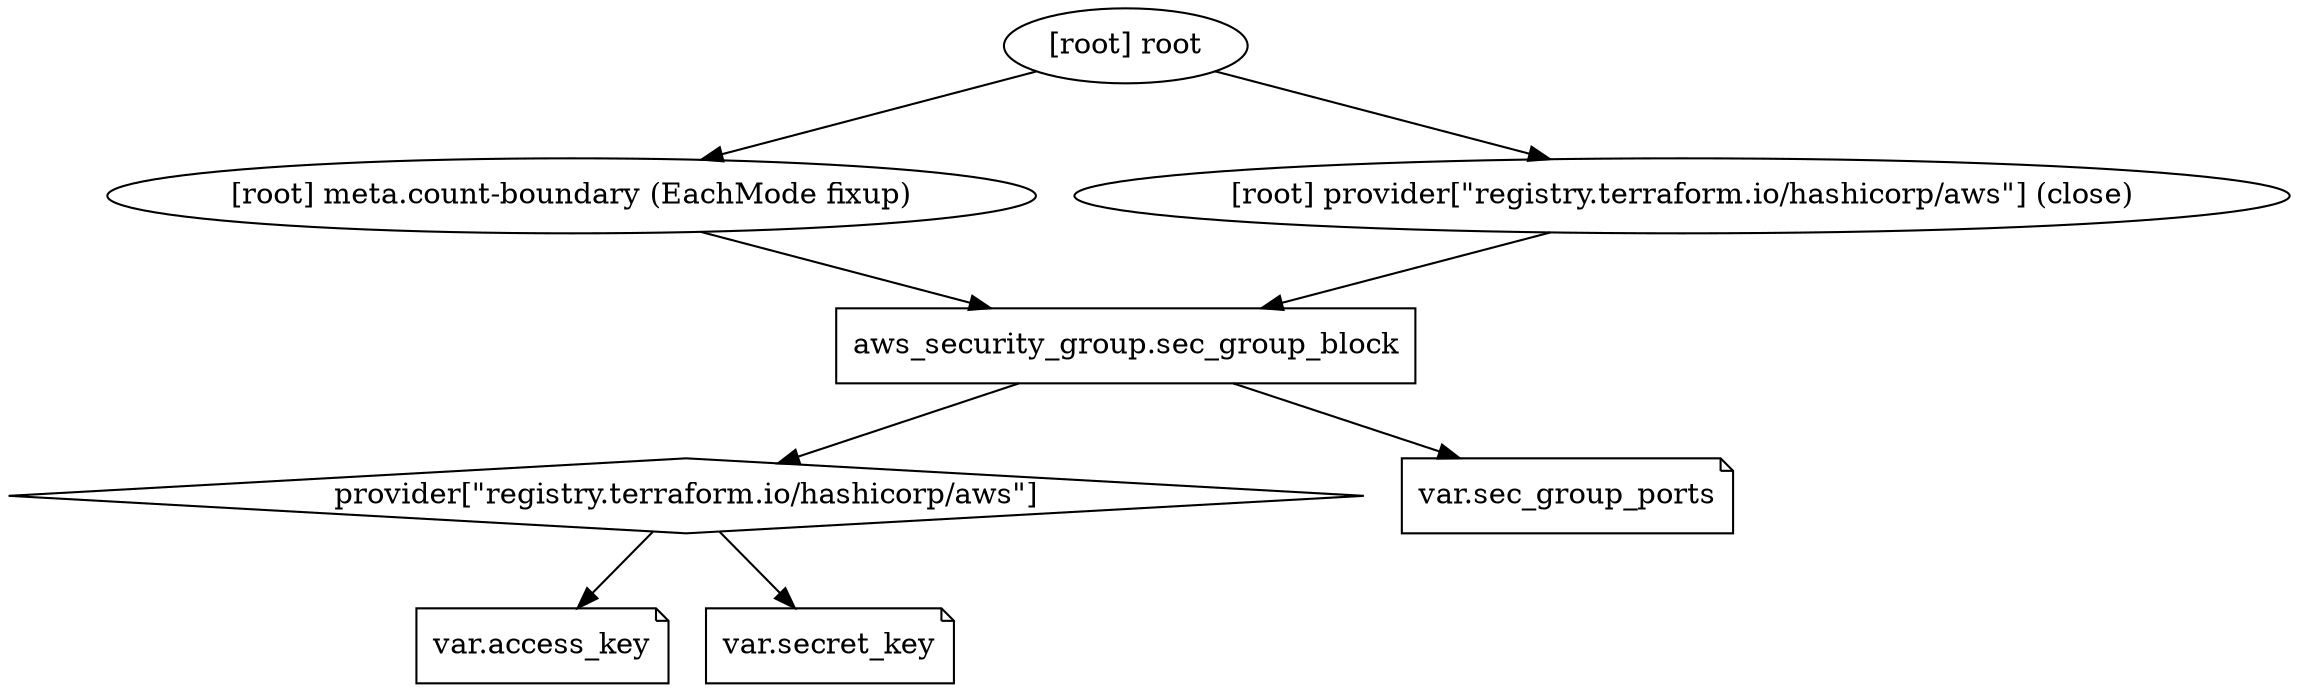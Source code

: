 digraph {
	compound = "true"
	newrank = "true"
	subgraph "root" {
		"[root] aws_security_group.sec_group_block (expand)" [label = "aws_security_group.sec_group_block", shape = "box"]
		"[root] provider[\"registry.terraform.io/hashicorp/aws\"]" [label = "provider[\"registry.terraform.io/hashicorp/aws\"]", shape = "diamond"]
		"[root] var.access_key" [label = "var.access_key", shape = "note"]
		"[root] var.sec_group_ports" [label = "var.sec_group_ports", shape = "note"]
		"[root] var.secret_key" [label = "var.secret_key", shape = "note"]
		"[root] aws_security_group.sec_group_block (expand)" -> "[root] provider[\"registry.terraform.io/hashicorp/aws\"]"
		"[root] aws_security_group.sec_group_block (expand)" -> "[root] var.sec_group_ports"
		"[root] meta.count-boundary (EachMode fixup)" -> "[root] aws_security_group.sec_group_block (expand)"
		"[root] provider[\"registry.terraform.io/hashicorp/aws\"] (close)" -> "[root] aws_security_group.sec_group_block (expand)"
		"[root] provider[\"registry.terraform.io/hashicorp/aws\"]" -> "[root] var.access_key"
		"[root] provider[\"registry.terraform.io/hashicorp/aws\"]" -> "[root] var.secret_key"
		"[root] root" -> "[root] meta.count-boundary (EachMode fixup)"
		"[root] root" -> "[root] provider[\"registry.terraform.io/hashicorp/aws\"] (close)"
	}
}

